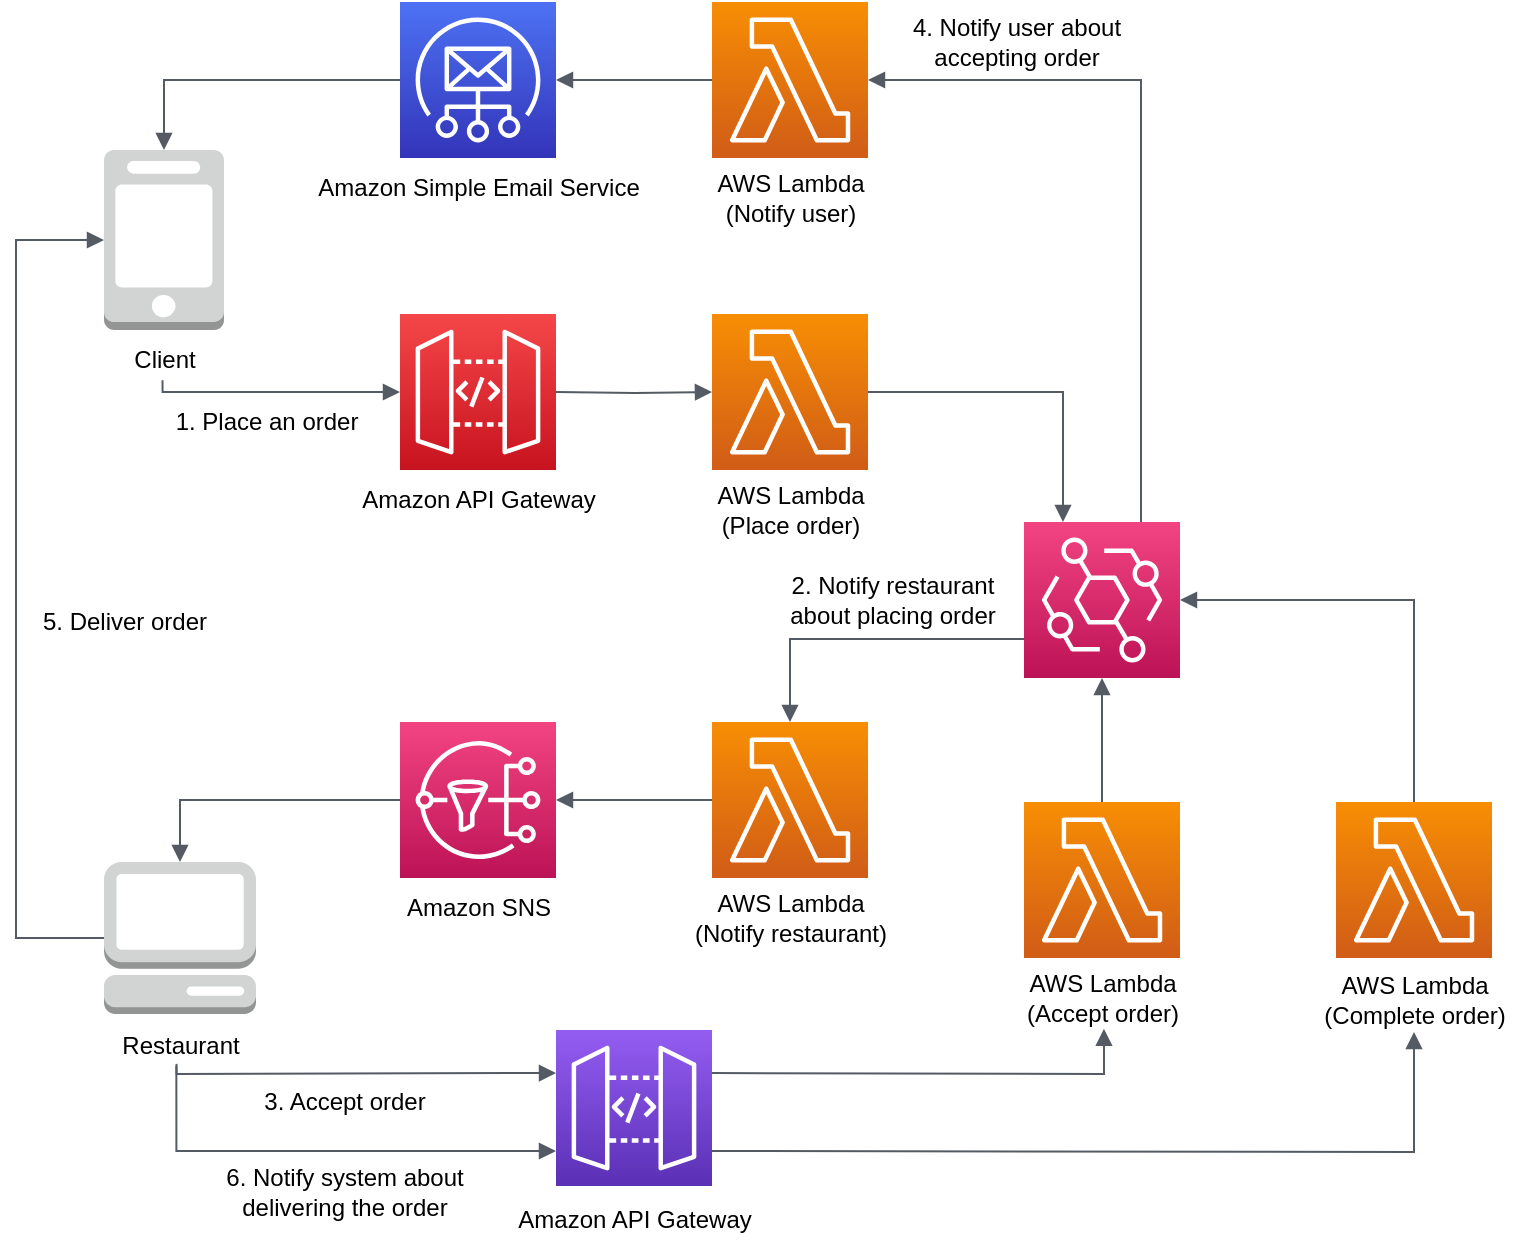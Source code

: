 <mxfile version="14.7.10" type="device"><diagram id="rWzZkIxivO_sf78wS4mH" name="Page-1"><mxGraphModel dx="2222" dy="807" grid="1" gridSize="10" guides="1" tooltips="1" connect="1" arrows="1" fold="1" page="1" pageScale="1" pageWidth="827" pageHeight="1169" math="0" shadow="0"><root><mxCell id="0"/><mxCell id="1" parent="0"/><mxCell id="H_PMIOhw8RqvIhhQ3gjr-20" value="Amazon Simple Email Service" style="text;html=1;align=center;verticalAlign=middle;resizable=0;points=[];autosize=1;" parent="1" vertex="1"><mxGeometry x="-669" y="103" width="180" height="20" as="geometry"/></mxCell><mxCell id="_BssEIU2ROxBEvCmGQ25-1" value="" style="points=[[0,0,0],[0.25,0,0],[0.5,0,0],[0.75,0,0],[1,0,0],[0,1,0],[0.25,1,0],[0.5,1,0],[0.75,1,0],[1,1,0],[0,0.25,0],[0,0.5,0],[0,0.75,0],[1,0.25,0],[1,0.5,0],[1,0.75,0]];outlineConnect=0;fontColor=#232F3E;gradientColor=#F78E04;gradientDirection=north;fillColor=#D05C17;strokeColor=#ffffff;dashed=0;verticalLabelPosition=bottom;verticalAlign=top;align=center;html=1;fontSize=12;fontStyle=0;aspect=fixed;shape=mxgraph.aws4.resourceIcon;resIcon=mxgraph.aws4.lambda;" parent="1" vertex="1"><mxGeometry x="-462" y="176" width="78" height="78" as="geometry"/></mxCell><mxCell id="_BssEIU2ROxBEvCmGQ25-4" value="" style="points=[[0,0,0],[0.25,0,0],[0.5,0,0],[0.75,0,0],[1,0,0],[0,1,0],[0.25,1,0],[0.5,1,0],[0.75,1,0],[1,1,0],[0,0.25,0],[0,0.5,0],[0,0.75,0],[1,0.25,0],[1,0.5,0],[1,0.75,0]];outlineConnect=0;fontColor=#232F3E;gradientColor=#4D72F3;gradientDirection=north;fillColor=#3334B9;strokeColor=#ffffff;dashed=0;verticalLabelPosition=bottom;verticalAlign=top;align=center;html=1;fontSize=12;fontStyle=0;aspect=fixed;shape=mxgraph.aws4.resourceIcon;resIcon=mxgraph.aws4.simple_email_service;" parent="1" vertex="1"><mxGeometry x="-618" y="20" width="78" height="78" as="geometry"/></mxCell><mxCell id="_BssEIU2ROxBEvCmGQ25-5" value="" style="points=[[0,0,0],[0.25,0,0],[0.5,0,0],[0.75,0,0],[1,0,0],[0,1,0],[0.25,1,0],[0.5,1,0],[0.75,1,0],[1,1,0],[0,0.25,0],[0,0.5,0],[0,0.75,0],[1,0.25,0],[1,0.5,0],[1,0.75,0]];outlineConnect=0;fontColor=#232F3E;gradientColor=#F34482;gradientDirection=north;fillColor=#BC1356;strokeColor=#ffffff;dashed=0;verticalLabelPosition=bottom;verticalAlign=top;align=center;html=1;fontSize=12;fontStyle=0;aspect=fixed;shape=mxgraph.aws4.resourceIcon;resIcon=mxgraph.aws4.sns;" parent="1" vertex="1"><mxGeometry x="-618" y="380" width="78" height="78" as="geometry"/></mxCell><mxCell id="_BssEIU2ROxBEvCmGQ25-7" value="" style="points=[[0,0,0],[0.25,0,0],[0.5,0,0],[0.75,0,0],[1,0,0],[0,1,0],[0.25,1,0],[0.5,1,0],[0.75,1,0],[1,1,0],[0,0.25,0],[0,0.5,0],[0,0.75,0],[1,0.25,0],[1,0.5,0],[1,0.75,0]];outlineConnect=0;fontColor=#232F3E;gradientColor=#F78E04;gradientDirection=north;fillColor=#D05C17;strokeColor=#ffffff;dashed=0;verticalLabelPosition=bottom;verticalAlign=top;align=center;html=1;fontSize=12;fontStyle=0;aspect=fixed;shape=mxgraph.aws4.resourceIcon;resIcon=mxgraph.aws4.lambda;" parent="1" vertex="1"><mxGeometry x="-462" y="380" width="78" height="78" as="geometry"/></mxCell><mxCell id="_BssEIU2ROxBEvCmGQ25-10" value="" style="points=[[0,0,0],[0.25,0,0],[0.5,0,0],[0.75,0,0],[1,0,0],[0,1,0],[0.25,1,0],[0.5,1,0],[0.75,1,0],[1,1,0],[0,0.25,0],[0,0.5,0],[0,0.75,0],[1,0.25,0],[1,0.5,0],[1,0.75,0]];outlineConnect=0;fontColor=#232F3E;gradientColor=#F78E04;gradientDirection=north;fillColor=#D05C17;strokeColor=#ffffff;dashed=0;verticalLabelPosition=bottom;verticalAlign=top;align=center;html=1;fontSize=12;fontStyle=0;aspect=fixed;shape=mxgraph.aws4.resourceIcon;resIcon=mxgraph.aws4.lambda;" parent="1" vertex="1"><mxGeometry x="-462" y="20" width="78" height="78" as="geometry"/></mxCell><mxCell id="_BssEIU2ROxBEvCmGQ25-11" value="" style="outlineConnect=0;dashed=0;verticalLabelPosition=bottom;verticalAlign=top;align=center;html=1;shape=mxgraph.aws3.mobile_client;fillColor=#D2D3D3;gradientColor=none;" parent="1" vertex="1"><mxGeometry x="-766" y="94" width="60" height="90" as="geometry"/></mxCell><mxCell id="_BssEIU2ROxBEvCmGQ25-12" value="" style="outlineConnect=0;dashed=0;verticalLabelPosition=bottom;verticalAlign=top;align=center;html=1;shape=mxgraph.aws3.management_console;fillColor=#D2D3D3;gradientColor=none;" parent="1" vertex="1"><mxGeometry x="-766" y="450" width="76" height="76" as="geometry"/></mxCell><mxCell id="_BssEIU2ROxBEvCmGQ25-17" value="" style="points=[[0,0,0],[0.25,0,0],[0.5,0,0],[0.75,0,0],[1,0,0],[0,1,0],[0.25,1,0],[0.5,1,0],[0.75,1,0],[1,1,0],[0,0.25,0],[0,0.5,0],[0,0.75,0],[1,0.25,0],[1,0.5,0],[1,0.75,0]];outlineConnect=0;fontColor=#232F3E;gradientColor=#F78E04;gradientDirection=north;fillColor=#D05C17;strokeColor=#ffffff;dashed=0;verticalLabelPosition=bottom;verticalAlign=top;align=center;html=1;fontSize=12;fontStyle=0;aspect=fixed;shape=mxgraph.aws4.resourceIcon;resIcon=mxgraph.aws4.lambda;" parent="1" vertex="1"><mxGeometry x="-150" y="420" width="78" height="78" as="geometry"/></mxCell><mxCell id="_BssEIU2ROxBEvCmGQ25-19" value="" style="points=[[0,0,0],[0.25,0,0],[0.5,0,0],[0.75,0,0],[1,0,0],[0,1,0],[0.25,1,0],[0.5,1,0],[0.75,1,0],[1,1,0],[0,0.25,0],[0,0.5,0],[0,0.75,0],[1,0.25,0],[1,0.5,0],[1,0.75,0]];outlineConnect=0;fontColor=#232F3E;gradientColor=#F78E04;gradientDirection=north;fillColor=#D05C17;strokeColor=#ffffff;dashed=0;verticalLabelPosition=bottom;verticalAlign=top;align=center;html=1;fontSize=12;fontStyle=0;aspect=fixed;shape=mxgraph.aws4.resourceIcon;resIcon=mxgraph.aws4.lambda;" parent="1" vertex="1"><mxGeometry x="-306" y="420" width="78" height="78" as="geometry"/></mxCell><mxCell id="_BssEIU2ROxBEvCmGQ25-20" value="" style="points=[[0,0,0],[0.25,0,0],[0.5,0,0],[0.75,0,0],[1,0,0],[0,1,0],[0.25,1,0],[0.5,1,0],[0.75,1,0],[1,1,0],[0,0.25,0],[0,0.5,0],[0,0.75,0],[1,0.25,0],[1,0.5,0],[1,0.75,0]];outlineConnect=0;fontColor=#232F3E;gradientColor=#F34482;gradientDirection=north;fillColor=#BC1356;strokeColor=#ffffff;dashed=0;verticalLabelPosition=bottom;verticalAlign=top;align=center;html=1;fontSize=12;fontStyle=0;aspect=fixed;shape=mxgraph.aws4.resourceIcon;resIcon=mxgraph.aws4.eventbridge;" parent="1" vertex="1"><mxGeometry x="-306" y="280" width="78" height="78" as="geometry"/></mxCell><mxCell id="_BssEIU2ROxBEvCmGQ25-22" value="" style="edgeStyle=orthogonalEdgeStyle;html=1;endArrow=block;elbow=vertical;startArrow=none;endFill=1;strokeColor=#545B64;rounded=0;entryX=0;entryY=0.5;entryDx=0;entryDy=0;entryPerimeter=0;exitX=0.485;exitY=1.007;exitDx=0;exitDy=0;exitPerimeter=0;" parent="1" source="_BssEIU2ROxBEvCmGQ25-53" target="_BssEIU2ROxBEvCmGQ25-40" edge="1"><mxGeometry width="100" relative="1" as="geometry"><mxPoint x="-760" y="215" as="sourcePoint"/><mxPoint x="-690" y="220" as="targetPoint"/><Array as="points"><mxPoint x="-737" y="215"/></Array></mxGeometry></mxCell><mxCell id="_BssEIU2ROxBEvCmGQ25-23" value="" style="edgeStyle=orthogonalEdgeStyle;html=1;endArrow=block;elbow=vertical;startArrow=none;endFill=1;strokeColor=#545B64;rounded=0;exitX=1;exitY=0.5;exitDx=0;exitDy=0;exitPerimeter=0;entryX=0;entryY=0.5;entryDx=0;entryDy=0;entryPerimeter=0;" parent="1" target="_BssEIU2ROxBEvCmGQ25-1" edge="1"><mxGeometry width="100" relative="1" as="geometry"><mxPoint x="-540" y="215" as="sourcePoint"/><mxPoint x="-480" y="230" as="targetPoint"/></mxGeometry></mxCell><mxCell id="_BssEIU2ROxBEvCmGQ25-24" value="" style="edgeStyle=orthogonalEdgeStyle;html=1;endArrow=block;elbow=vertical;startArrow=none;endFill=1;strokeColor=#545B64;rounded=0;entryX=0.5;entryY=0;entryDx=0;entryDy=0;entryPerimeter=0;exitX=0;exitY=0.5;exitDx=0;exitDy=0;exitPerimeter=0;" parent="1" source="_BssEIU2ROxBEvCmGQ25-4" target="_BssEIU2ROxBEvCmGQ25-11" edge="1"><mxGeometry width="100" relative="1" as="geometry"><mxPoint x="-850" y="30" as="sourcePoint"/><mxPoint x="-750" y="30" as="targetPoint"/></mxGeometry></mxCell><mxCell id="_BssEIU2ROxBEvCmGQ25-25" value="" style="edgeStyle=orthogonalEdgeStyle;html=1;endArrow=block;elbow=vertical;startArrow=none;endFill=1;strokeColor=#545B64;rounded=0;entryX=0;entryY=0.25;entryDx=0;entryDy=0;entryPerimeter=0;exitX=0.475;exitY=0.947;exitDx=0;exitDy=0;exitPerimeter=0;" parent="1" source="_BssEIU2ROxBEvCmGQ25-54" edge="1"><mxGeometry width="100" relative="1" as="geometry"><mxPoint x="-729" y="555" as="sourcePoint"/><mxPoint x="-540" y="555.5" as="targetPoint"/><Array as="points"><mxPoint x="-730" y="556"/><mxPoint x="-729" y="556"/></Array></mxGeometry></mxCell><mxCell id="_BssEIU2ROxBEvCmGQ25-26" value="" style="edgeStyle=orthogonalEdgeStyle;html=1;endArrow=block;elbow=vertical;startArrow=none;endFill=1;strokeColor=#545B64;rounded=0;entryX=1;entryY=0.5;entryDx=0;entryDy=0;entryPerimeter=0;exitX=0;exitY=0.5;exitDx=0;exitDy=0;exitPerimeter=0;" parent="1" source="_BssEIU2ROxBEvCmGQ25-7" target="_BssEIU2ROxBEvCmGQ25-5" edge="1"><mxGeometry width="100" relative="1" as="geometry"><mxPoint x="-850" y="350" as="sourcePoint"/><mxPoint x="-750" y="350" as="targetPoint"/></mxGeometry></mxCell><mxCell id="_BssEIU2ROxBEvCmGQ25-27" value="" style="edgeStyle=orthogonalEdgeStyle;html=1;endArrow=block;elbow=vertical;startArrow=none;endFill=1;strokeColor=#545B64;rounded=0;exitX=0;exitY=0.5;exitDx=0;exitDy=0;exitPerimeter=0;entryX=1;entryY=0.5;entryDx=0;entryDy=0;entryPerimeter=0;" parent="1" source="_BssEIU2ROxBEvCmGQ25-10" target="_BssEIU2ROxBEvCmGQ25-4" edge="1"><mxGeometry width="100" relative="1" as="geometry"><mxPoint x="-531" y="80" as="sourcePoint"/><mxPoint x="-490" y="-10" as="targetPoint"/></mxGeometry></mxCell><mxCell id="_BssEIU2ROxBEvCmGQ25-28" value="" style="edgeStyle=orthogonalEdgeStyle;html=1;endArrow=block;elbow=vertical;startArrow=none;endFill=1;strokeColor=#545B64;rounded=0;entryX=0.5;entryY=0;entryDx=0;entryDy=0;entryPerimeter=0;exitX=0;exitY=0.5;exitDx=0;exitDy=0;exitPerimeter=0;" parent="1" source="_BssEIU2ROxBEvCmGQ25-5" target="_BssEIU2ROxBEvCmGQ25-12" edge="1"><mxGeometry width="100" relative="1" as="geometry"><mxPoint x="-840" y="360" as="sourcePoint"/><mxPoint x="-740" y="360" as="targetPoint"/></mxGeometry></mxCell><mxCell id="_BssEIU2ROxBEvCmGQ25-29" value="" style="edgeStyle=orthogonalEdgeStyle;html=1;endArrow=block;elbow=vertical;startArrow=none;endFill=1;strokeColor=#545B64;rounded=0;exitX=1;exitY=0.75;exitDx=0;exitDy=0;exitPerimeter=0;entryX=0.5;entryY=1.033;entryDx=0;entryDy=0;entryPerimeter=0;" parent="1" target="_BssEIU2ROxBEvCmGQ25-46" edge="1"><mxGeometry width="100" relative="1" as="geometry"><mxPoint x="-462" y="594.5" as="sourcePoint"/><mxPoint x="-111" y="530" as="targetPoint"/></mxGeometry></mxCell><mxCell id="_BssEIU2ROxBEvCmGQ25-30" value="" style="edgeStyle=orthogonalEdgeStyle;html=1;endArrow=block;elbow=vertical;startArrow=none;endFill=1;strokeColor=#545B64;rounded=0;entryX=0;entryY=0.75;entryDx=0;entryDy=0;entryPerimeter=0;exitX=0.474;exitY=0.993;exitDx=0;exitDy=0;exitPerimeter=0;" parent="1" source="_BssEIU2ROxBEvCmGQ25-54" edge="1"><mxGeometry width="100" relative="1" as="geometry"><mxPoint x="-730" y="560" as="sourcePoint"/><mxPoint x="-540" y="594.5" as="targetPoint"/><Array as="points"><mxPoint x="-730" y="595"/></Array></mxGeometry></mxCell><mxCell id="_BssEIU2ROxBEvCmGQ25-31" value="" style="edgeStyle=orthogonalEdgeStyle;html=1;endArrow=block;elbow=vertical;startArrow=none;endFill=1;strokeColor=#545B64;rounded=0;exitX=0.75;exitY=0;exitDx=0;exitDy=0;exitPerimeter=0;entryX=1;entryY=0.5;entryDx=0;entryDy=0;entryPerimeter=0;" parent="1" source="_BssEIU2ROxBEvCmGQ25-20" target="_BssEIU2ROxBEvCmGQ25-10" edge="1"><mxGeometry width="100" relative="1" as="geometry"><mxPoint x="-900" y="264" as="sourcePoint"/><mxPoint x="-800" y="264" as="targetPoint"/></mxGeometry></mxCell><mxCell id="_BssEIU2ROxBEvCmGQ25-32" value="" style="edgeStyle=orthogonalEdgeStyle;html=1;endArrow=block;elbow=vertical;startArrow=none;endFill=1;strokeColor=#545B64;rounded=0;exitX=1;exitY=0.25;exitDx=0;exitDy=0;exitPerimeter=0;entryX=0.511;entryY=1.014;entryDx=0;entryDy=0;entryPerimeter=0;" parent="1" target="_BssEIU2ROxBEvCmGQ25-45" edge="1"><mxGeometry width="100" relative="1" as="geometry"><mxPoint x="-462" y="555.5" as="sourcePoint"/><mxPoint x="-267" y="530" as="targetPoint"/></mxGeometry></mxCell><mxCell id="_BssEIU2ROxBEvCmGQ25-33" value="" style="edgeStyle=orthogonalEdgeStyle;html=1;endArrow=block;elbow=vertical;startArrow=none;endFill=1;strokeColor=#545B64;rounded=0;exitX=1;exitY=0.5;exitDx=0;exitDy=0;exitPerimeter=0;entryX=0.25;entryY=0;entryDx=0;entryDy=0;entryPerimeter=0;" parent="1" source="_BssEIU2ROxBEvCmGQ25-1" target="_BssEIU2ROxBEvCmGQ25-20" edge="1"><mxGeometry width="100" relative="1" as="geometry"><mxPoint x="-880" y="284" as="sourcePoint"/><mxPoint x="-780" y="284" as="targetPoint"/></mxGeometry></mxCell><mxCell id="_BssEIU2ROxBEvCmGQ25-34" value="" style="edgeStyle=orthogonalEdgeStyle;html=1;endArrow=block;elbow=vertical;startArrow=none;endFill=1;strokeColor=#545B64;rounded=0;exitX=0.5;exitY=0;exitDx=0;exitDy=0;exitPerimeter=0;entryX=1;entryY=0.5;entryDx=0;entryDy=0;entryPerimeter=0;" parent="1" source="_BssEIU2ROxBEvCmGQ25-17" target="_BssEIU2ROxBEvCmGQ25-20" edge="1"><mxGeometry width="100" relative="1" as="geometry"><mxPoint x="-130" y="420" as="sourcePoint"/><mxPoint x="-800" y="264" as="targetPoint"/></mxGeometry></mxCell><mxCell id="_BssEIU2ROxBEvCmGQ25-35" value="" style="edgeStyle=orthogonalEdgeStyle;html=1;endArrow=block;elbow=vertical;startArrow=none;endFill=1;strokeColor=#545B64;rounded=0;exitX=0.5;exitY=0;exitDx=0;exitDy=0;exitPerimeter=0;entryX=0.5;entryY=1;entryDx=0;entryDy=0;entryPerimeter=0;" parent="1" source="_BssEIU2ROxBEvCmGQ25-19" target="_BssEIU2ROxBEvCmGQ25-20" edge="1"><mxGeometry width="100" relative="1" as="geometry"><mxPoint x="-890" y="274" as="sourcePoint"/><mxPoint x="-790" y="274" as="targetPoint"/></mxGeometry></mxCell><mxCell id="_BssEIU2ROxBEvCmGQ25-36" value="" style="edgeStyle=orthogonalEdgeStyle;html=1;endArrow=block;elbow=vertical;startArrow=none;endFill=1;strokeColor=#545B64;rounded=0;exitX=0;exitY=0.75;exitDx=0;exitDy=0;exitPerimeter=0;entryX=0.5;entryY=0;entryDx=0;entryDy=0;entryPerimeter=0;" parent="1" source="_BssEIU2ROxBEvCmGQ25-20" target="_BssEIU2ROxBEvCmGQ25-7" edge="1"><mxGeometry width="100" relative="1" as="geometry"><mxPoint x="-880" y="284" as="sourcePoint"/><mxPoint x="-780" y="284" as="targetPoint"/></mxGeometry></mxCell><mxCell id="_BssEIU2ROxBEvCmGQ25-37" value="AWS Lambda&lt;br&gt;(Notify user)" style="text;html=1;align=center;verticalAlign=middle;resizable=0;points=[];autosize=1;" parent="1" vertex="1"><mxGeometry x="-468" y="103" width="90" height="30" as="geometry"/></mxCell><mxCell id="_BssEIU2ROxBEvCmGQ25-38" value="Amazon API Gateway" style="text;html=1;align=center;verticalAlign=middle;resizable=0;points=[];autosize=1;" parent="1" vertex="1"><mxGeometry x="-644" y="259" width="130" height="20" as="geometry"/></mxCell><mxCell id="_BssEIU2ROxBEvCmGQ25-40" value="" style="points=[[0,0,0],[0.25,0,0],[0.5,0,0],[0.75,0,0],[1,0,0],[0,1,0],[0.25,1,0],[0.5,1,0],[0.75,1,0],[1,1,0],[0,0.25,0],[0,0.5,0],[0,0.75,0],[1,0.25,0],[1,0.5,0],[1,0.75,0]];outlineConnect=0;fontColor=#232F3E;gradientColor=#F54749;gradientDirection=north;fillColor=#C7131F;strokeColor=#ffffff;dashed=0;verticalLabelPosition=bottom;verticalAlign=top;align=center;html=1;fontSize=12;fontStyle=0;aspect=fixed;shape=mxgraph.aws4.resourceIcon;resIcon=mxgraph.aws4.api_gateway;" parent="1" vertex="1"><mxGeometry x="-618" y="176" width="78" height="78" as="geometry"/></mxCell><mxCell id="_BssEIU2ROxBEvCmGQ25-41" value="AWS Lambda&lt;br&gt;(Place order)" style="text;html=1;align=center;verticalAlign=middle;resizable=0;points=[];autosize=1;" parent="1" vertex="1"><mxGeometry x="-468" y="259" width="90" height="30" as="geometry"/></mxCell><mxCell id="_BssEIU2ROxBEvCmGQ25-42" value="Amazon SNS" style="text;html=1;align=center;verticalAlign=middle;resizable=0;points=[];autosize=1;" parent="1" vertex="1"><mxGeometry x="-624" y="463" width="90" height="20" as="geometry"/></mxCell><mxCell id="_BssEIU2ROxBEvCmGQ25-43" value="Amazon API Gateway" style="text;html=1;align=center;verticalAlign=middle;resizable=0;points=[];autosize=1;" parent="1" vertex="1"><mxGeometry x="-566" y="619" width="130" height="20" as="geometry"/></mxCell><mxCell id="_BssEIU2ROxBEvCmGQ25-44" value="AWS Lambda&lt;br&gt;(Notify restaurant)" style="text;html=1;align=center;verticalAlign=middle;resizable=0;points=[];autosize=1;" parent="1" vertex="1"><mxGeometry x="-478" y="463" width="110" height="30" as="geometry"/></mxCell><mxCell id="_BssEIU2ROxBEvCmGQ25-45" value="AWS Lambda&lt;br&gt;(Accept order)" style="text;html=1;align=center;verticalAlign=middle;resizable=0;points=[];autosize=1;" parent="1" vertex="1"><mxGeometry x="-312" y="503" width="90" height="30" as="geometry"/></mxCell><mxCell id="_BssEIU2ROxBEvCmGQ25-46" value="AWS Lambda&lt;br&gt;(Complete order)" style="text;html=1;align=center;verticalAlign=middle;resizable=0;points=[];autosize=1;" parent="1" vertex="1"><mxGeometry x="-166" y="504" width="110" height="30" as="geometry"/></mxCell><mxCell id="_BssEIU2ROxBEvCmGQ25-47" value="1. Place an order" style="text;html=1;align=center;verticalAlign=middle;resizable=0;points=[];autosize=1;strokeColor=none;" parent="1" vertex="1"><mxGeometry x="-740" y="220" width="110" height="20" as="geometry"/></mxCell><mxCell id="_BssEIU2ROxBEvCmGQ25-48" value="2. Notify restaurant &lt;br&gt;about placing order" style="text;html=1;align=center;verticalAlign=middle;resizable=0;points=[];autosize=1;strokeColor=none;" parent="1" vertex="1"><mxGeometry x="-432" y="304" width="120" height="30" as="geometry"/></mxCell><mxCell id="_BssEIU2ROxBEvCmGQ25-50" value="3. Accept order" style="text;html=1;align=center;verticalAlign=middle;resizable=0;points=[];autosize=1;strokeColor=none;" parent="1" vertex="1"><mxGeometry x="-696" y="560" width="100" height="20" as="geometry"/></mxCell><mxCell id="_BssEIU2ROxBEvCmGQ25-51" value="4. Notify user about &lt;br&gt;accepting order" style="text;html=1;align=center;verticalAlign=middle;resizable=0;points=[];autosize=1;strokeColor=none;" parent="1" vertex="1"><mxGeometry x="-370" y="25" width="120" height="30" as="geometry"/></mxCell><mxCell id="_BssEIU2ROxBEvCmGQ25-52" value="" style="edgeStyle=orthogonalEdgeStyle;html=1;endArrow=block;elbow=vertical;startArrow=none;endFill=1;strokeColor=#545B64;rounded=0;entryX=0;entryY=0.5;entryDx=0;entryDy=0;entryPerimeter=0;exitX=0;exitY=0.5;exitDx=0;exitDy=0;exitPerimeter=0;" parent="1" source="_BssEIU2ROxBEvCmGQ25-12" target="_BssEIU2ROxBEvCmGQ25-11" edge="1"><mxGeometry width="100" relative="1" as="geometry"><mxPoint x="-790" y="480" as="sourcePoint"/><mxPoint x="-980" y="445" as="targetPoint"/><Array as="points"><mxPoint x="-810" y="488"/><mxPoint x="-810" y="139"/></Array></mxGeometry></mxCell><mxCell id="_BssEIU2ROxBEvCmGQ25-53" value="Client" style="text;html=1;align=center;verticalAlign=middle;resizable=0;points=[];autosize=1;strokeColor=none;" parent="1" vertex="1"><mxGeometry x="-761" y="189" width="50" height="20" as="geometry"/></mxCell><mxCell id="_BssEIU2ROxBEvCmGQ25-54" value="Restaurant" style="text;html=1;align=center;verticalAlign=middle;resizable=0;points=[];autosize=1;strokeColor=none;" parent="1" vertex="1"><mxGeometry x="-763" y="532" width="70" height="20" as="geometry"/></mxCell><mxCell id="_BssEIU2ROxBEvCmGQ25-55" value="5. Deliver order" style="text;html=1;align=center;verticalAlign=middle;resizable=0;points=[];autosize=1;strokeColor=none;" parent="1" vertex="1"><mxGeometry x="-806" y="320" width="100" height="20" as="geometry"/></mxCell><mxCell id="_BssEIU2ROxBEvCmGQ25-56" value="6. Notify system about &lt;br&gt;delivering the order" style="text;html=1;align=center;verticalAlign=middle;resizable=0;points=[];autosize=1;strokeColor=none;" parent="1" vertex="1"><mxGeometry x="-711" y="600" width="130" height="30" as="geometry"/></mxCell><mxCell id="Xe7beWA9ftPlpbySGyJO-1" value="" style="points=[[0,0,0],[0.25,0,0],[0.5,0,0],[0.75,0,0],[1,0,0],[0,1,0],[0.25,1,0],[0.5,1,0],[0.75,1,0],[1,1,0],[0,0.25,0],[0,0.5,0],[0,0.75,0],[1,0.25,0],[1,0.5,0],[1,0.75,0]];outlineConnect=0;fontColor=#232F3E;gradientColor=#945DF2;gradientDirection=north;fillColor=#5A30B5;strokeColor=#ffffff;dashed=0;verticalLabelPosition=bottom;verticalAlign=top;align=center;html=1;fontSize=12;fontStyle=0;aspect=fixed;shape=mxgraph.aws4.resourceIcon;resIcon=mxgraph.aws4.api_gateway;" vertex="1" parent="1"><mxGeometry x="-540" y="534" width="78" height="78" as="geometry"/></mxCell></root></mxGraphModel></diagram></mxfile>